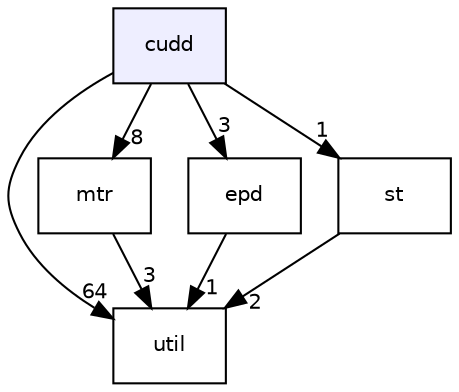 digraph "cudd" {
  compound=true
  node [ fontsize="10", fontname="Helvetica"];
  edge [ labelfontsize="10", labelfontname="Helvetica"];
  dir_3b2091e045759846649695fb574cbfc8 [shape=box, label="cudd", style="filled", fillcolor="#eeeeff", pencolor="black", URL="dir_3b2091e045759846649695fb574cbfc8.html"];
  dir_23ec12649285f9fabf3a6b7380226c28 [shape=box label="util" URL="dir_23ec12649285f9fabf3a6b7380226c28.html"];
  dir_3685f33ac561c8d091b0bab1e8d5b74a [shape=box label="mtr" URL="dir_3685f33ac561c8d091b0bab1e8d5b74a.html"];
  dir_9701030b558c5d9f416cc0052efe5e79 [shape=box label="epd" URL="dir_9701030b558c5d9f416cc0052efe5e79.html"];
  dir_adfe62f17403c5c9faef15746ee82730 [shape=box label="st" URL="dir_adfe62f17403c5c9faef15746ee82730.html"];
  dir_3b2091e045759846649695fb574cbfc8->dir_23ec12649285f9fabf3a6b7380226c28 [headlabel="64", labeldistance=1.5 headhref="dir_000001_000006.html"];
  dir_3b2091e045759846649695fb574cbfc8->dir_3685f33ac561c8d091b0bab1e8d5b74a [headlabel="8", labeldistance=1.5 headhref="dir_000001_000003.html"];
  dir_3b2091e045759846649695fb574cbfc8->dir_9701030b558c5d9f416cc0052efe5e79 [headlabel="3", labeldistance=1.5 headhref="dir_000001_000002.html"];
  dir_3b2091e045759846649695fb574cbfc8->dir_adfe62f17403c5c9faef15746ee82730 [headlabel="1", labeldistance=1.5 headhref="dir_000001_000005.html"];
  dir_3685f33ac561c8d091b0bab1e8d5b74a->dir_23ec12649285f9fabf3a6b7380226c28 [headlabel="3", labeldistance=1.5 headhref="dir_000003_000006.html"];
  dir_9701030b558c5d9f416cc0052efe5e79->dir_23ec12649285f9fabf3a6b7380226c28 [headlabel="1", labeldistance=1.5 headhref="dir_000002_000006.html"];
  dir_adfe62f17403c5c9faef15746ee82730->dir_23ec12649285f9fabf3a6b7380226c28 [headlabel="2", labeldistance=1.5 headhref="dir_000005_000006.html"];
}
